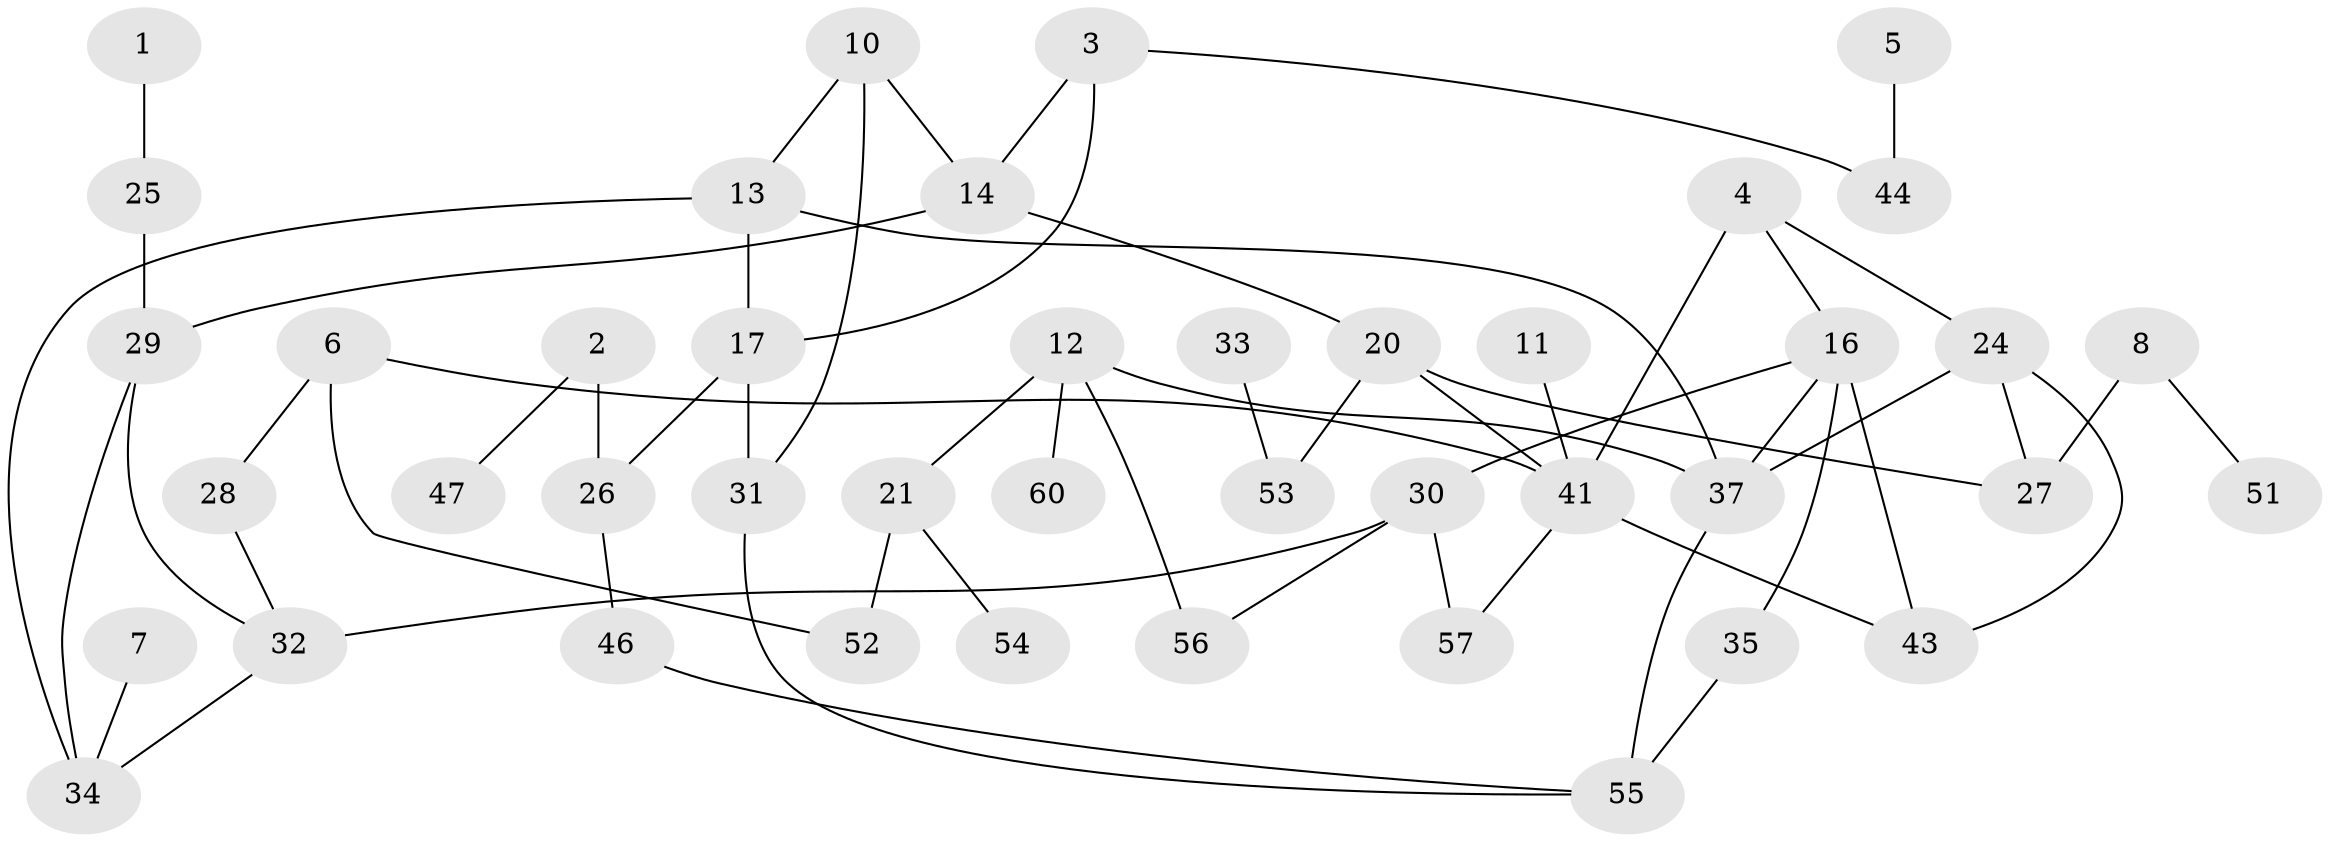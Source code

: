 // original degree distribution, {1: 0.25, 2: 0.25833333333333336, 3: 0.21666666666666667, 4: 0.11666666666666667, 0: 0.13333333333333333, 6: 0.008333333333333333, 5: 0.016666666666666666}
// Generated by graph-tools (version 1.1) at 2025/33/03/09/25 02:33:59]
// undirected, 43 vertices, 59 edges
graph export_dot {
graph [start="1"]
  node [color=gray90,style=filled];
  1;
  2;
  3;
  4;
  5;
  6;
  7;
  8;
  10;
  11;
  12;
  13;
  14;
  16;
  17;
  20;
  21;
  24;
  25;
  26;
  27;
  28;
  29;
  30;
  31;
  32;
  33;
  34;
  35;
  37;
  41;
  43;
  44;
  46;
  47;
  51;
  52;
  53;
  54;
  55;
  56;
  57;
  60;
  1 -- 25 [weight=1.0];
  2 -- 26 [weight=2.0];
  2 -- 47 [weight=1.0];
  3 -- 14 [weight=1.0];
  3 -- 17 [weight=1.0];
  3 -- 44 [weight=1.0];
  4 -- 16 [weight=1.0];
  4 -- 24 [weight=1.0];
  4 -- 41 [weight=1.0];
  5 -- 44 [weight=1.0];
  6 -- 28 [weight=1.0];
  6 -- 41 [weight=1.0];
  6 -- 52 [weight=1.0];
  7 -- 34 [weight=1.0];
  8 -- 27 [weight=2.0];
  8 -- 51 [weight=1.0];
  10 -- 13 [weight=1.0];
  10 -- 14 [weight=1.0];
  10 -- 31 [weight=1.0];
  11 -- 41 [weight=2.0];
  12 -- 21 [weight=1.0];
  12 -- 37 [weight=1.0];
  12 -- 56 [weight=1.0];
  12 -- 60 [weight=1.0];
  13 -- 17 [weight=1.0];
  13 -- 34 [weight=1.0];
  13 -- 37 [weight=2.0];
  14 -- 20 [weight=1.0];
  14 -- 29 [weight=2.0];
  16 -- 30 [weight=1.0];
  16 -- 35 [weight=1.0];
  16 -- 37 [weight=1.0];
  16 -- 43 [weight=1.0];
  17 -- 26 [weight=1.0];
  17 -- 31 [weight=1.0];
  20 -- 27 [weight=1.0];
  20 -- 41 [weight=1.0];
  20 -- 53 [weight=1.0];
  21 -- 52 [weight=1.0];
  21 -- 54 [weight=1.0];
  24 -- 27 [weight=1.0];
  24 -- 37 [weight=1.0];
  24 -- 43 [weight=1.0];
  25 -- 29 [weight=1.0];
  26 -- 46 [weight=1.0];
  28 -- 32 [weight=1.0];
  29 -- 32 [weight=1.0];
  29 -- 34 [weight=1.0];
  30 -- 32 [weight=1.0];
  30 -- 56 [weight=1.0];
  30 -- 57 [weight=1.0];
  31 -- 55 [weight=1.0];
  32 -- 34 [weight=1.0];
  33 -- 53 [weight=1.0];
  35 -- 55 [weight=2.0];
  37 -- 55 [weight=1.0];
  41 -- 43 [weight=1.0];
  41 -- 57 [weight=1.0];
  46 -- 55 [weight=1.0];
}
